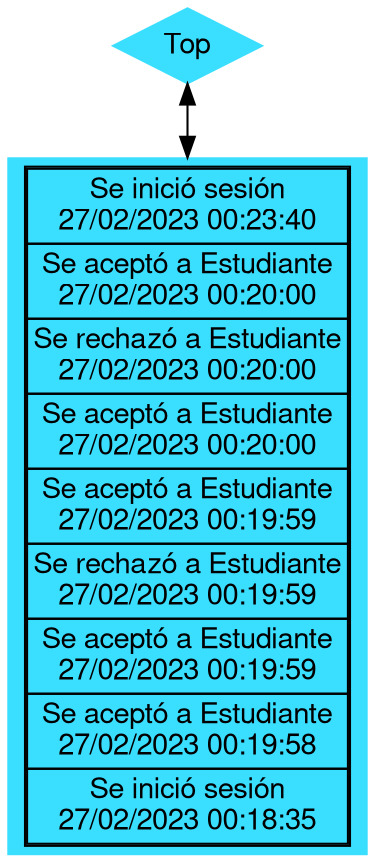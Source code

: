 digraph G {
node[shape=rectangle style=filled pencolor="#00000" color="#3ADEFF" fontname="Helvetica,Arial"];
edge [dir=both]
rankdir=TB;
Top [shape=Mdiamond]
N[label=<<table cellspacing="0"><tr><td>Se inició sesión<br/>27/02/2023 00:23:40</td></tr>
<tr><td>Se aceptó a Estudiante<br/>27/02/2023 00:20:00</td></tr>
<tr><td>Se rechazó a Estudiante<br/>27/02/2023 00:20:00</td></tr>
<tr><td>Se aceptó a Estudiante<br/>27/02/2023 00:20:00</td></tr>
<tr><td>Se aceptó a Estudiante<br/>27/02/2023 00:19:59</td></tr>
<tr><td>Se rechazó a Estudiante<br/>27/02/2023 00:19:59</td></tr>
<tr><td>Se aceptó a Estudiante<br/>27/02/2023 00:19:59</td></tr>
<tr><td>Se aceptó a Estudiante<br/>27/02/2023 00:19:58</td></tr>
<tr><td>Se inició sesión<br/>27/02/2023 00:18:35</td></tr></table>>]
Top -> N
}